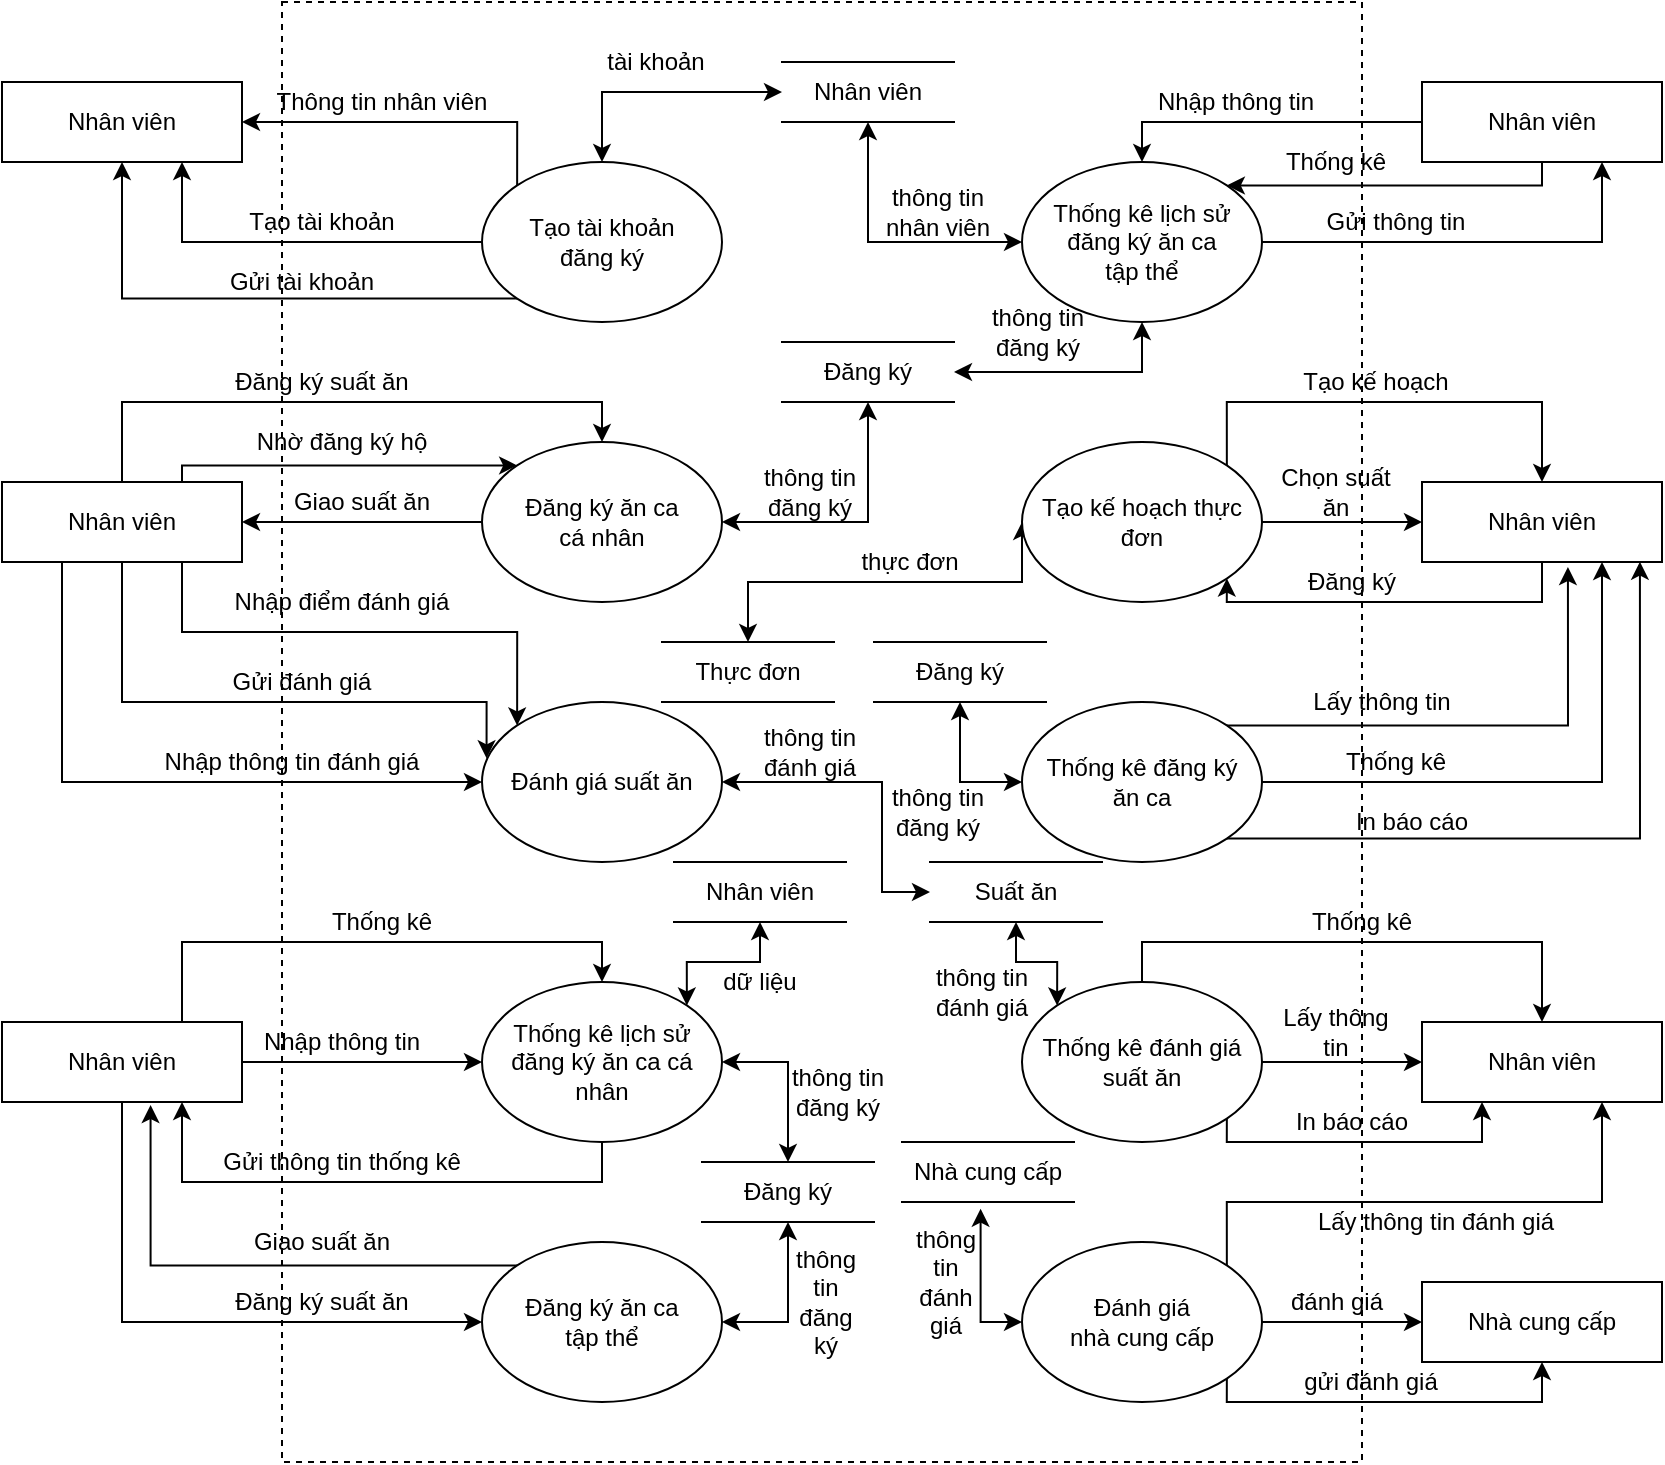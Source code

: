 <mxfile version="12.9.14" type="device"><diagram id="hraoWFh64FPNTobgDA_c" name="Page-1"><mxGraphModel dx="1483" dy="709" grid="1" gridSize="10" guides="1" tooltips="1" connect="1" arrows="1" fold="1" page="1" pageScale="1" pageWidth="827" pageHeight="1169" math="0" shadow="0"><root><mxCell id="0"/><mxCell id="1" parent="0"/><mxCell id="6qfhPC2HG3Onsex7mRJR-101" style="edgeStyle=orthogonalEdgeStyle;rounded=0;orthogonalLoop=1;jettySize=auto;html=1;exitX=0;exitY=0;exitDx=0;exitDy=0;entryX=1;entryY=0.5;entryDx=0;entryDy=0;startArrow=none;startFill=0;endArrow=classic;endFill=1;strokeWidth=1;" edge="1" parent="1" source="6qfhPC2HG3Onsex7mRJR-90" target="6qfhPC2HG3Onsex7mRJR-100"><mxGeometry relative="1" as="geometry"><Array as="points"><mxPoint x="288" y="60"/></Array></mxGeometry></mxCell><mxCell id="6qfhPC2HG3Onsex7mRJR-103" style="edgeStyle=orthogonalEdgeStyle;rounded=0;orthogonalLoop=1;jettySize=auto;html=1;exitX=0;exitY=0.5;exitDx=0;exitDy=0;entryX=0.75;entryY=1;entryDx=0;entryDy=0;startArrow=none;startFill=0;endArrow=classic;endFill=1;strokeWidth=1;" edge="1" parent="1" source="6qfhPC2HG3Onsex7mRJR-90" target="6qfhPC2HG3Onsex7mRJR-100"><mxGeometry relative="1" as="geometry"/></mxCell><mxCell id="6qfhPC2HG3Onsex7mRJR-105" style="edgeStyle=orthogonalEdgeStyle;rounded=0;orthogonalLoop=1;jettySize=auto;html=1;exitX=0;exitY=1;exitDx=0;exitDy=0;entryX=0.5;entryY=1;entryDx=0;entryDy=0;startArrow=none;startFill=0;endArrow=classic;endFill=1;strokeWidth=1;" edge="1" parent="1" source="6qfhPC2HG3Onsex7mRJR-90" target="6qfhPC2HG3Onsex7mRJR-100"><mxGeometry relative="1" as="geometry"/></mxCell><mxCell id="6qfhPC2HG3Onsex7mRJR-108" style="edgeStyle=orthogonalEdgeStyle;rounded=0;orthogonalLoop=1;jettySize=auto;html=1;exitX=0.5;exitY=0;exitDx=0;exitDy=0;entryX=0;entryY=0.5;entryDx=0;entryDy=0;startArrow=classic;startFill=1;endArrow=classic;endFill=1;strokeWidth=1;" edge="1" parent="1" source="6qfhPC2HG3Onsex7mRJR-90" target="6qfhPC2HG3Onsex7mRJR-107"><mxGeometry relative="1" as="geometry"/></mxCell><mxCell id="6qfhPC2HG3Onsex7mRJR-90" value="Tạo tài khoản &lt;br&gt;đăng ký" style="ellipse;whiteSpace=wrap;html=1;rounded=0;glass=0;fillColor=#ffffff;gradientColor=none;" vertex="1" parent="1"><mxGeometry x="270" y="80" width="120" height="80" as="geometry"/></mxCell><mxCell id="6qfhPC2HG3Onsex7mRJR-111" style="edgeStyle=orthogonalEdgeStyle;rounded=0;orthogonalLoop=1;jettySize=auto;html=1;exitX=0;exitY=0.5;exitDx=0;exitDy=0;entryX=1;entryY=0.5;entryDx=0;entryDy=0;startArrow=none;startFill=0;endArrow=classic;endFill=1;strokeWidth=1;" edge="1" parent="1" source="6qfhPC2HG3Onsex7mRJR-91" target="6qfhPC2HG3Onsex7mRJR-110"><mxGeometry relative="1" as="geometry"/></mxCell><mxCell id="6qfhPC2HG3Onsex7mRJR-184" style="edgeStyle=orthogonalEdgeStyle;rounded=0;orthogonalLoop=1;jettySize=auto;html=1;exitX=1;exitY=0.5;exitDx=0;exitDy=0;entryX=0.5;entryY=1;entryDx=0;entryDy=0;startArrow=classic;startFill=1;endArrow=classic;endFill=1;strokeWidth=1;" edge="1" parent="1" source="6qfhPC2HG3Onsex7mRJR-91" target="6qfhPC2HG3Onsex7mRJR-177"><mxGeometry relative="1" as="geometry"/></mxCell><mxCell id="6qfhPC2HG3Onsex7mRJR-91" value="Đăng ký ăn ca&lt;br&gt;cá nhân" style="ellipse;whiteSpace=wrap;html=1;rounded=0;glass=0;fillColor=#ffffff;gradientColor=none;" vertex="1" parent="1"><mxGeometry x="270" y="220" width="120" height="80" as="geometry"/></mxCell><mxCell id="6qfhPC2HG3Onsex7mRJR-189" style="edgeStyle=orthogonalEdgeStyle;rounded=0;orthogonalLoop=1;jettySize=auto;html=1;exitX=1;exitY=0.5;exitDx=0;exitDy=0;entryX=0;entryY=0.5;entryDx=0;entryDy=0;startArrow=classic;startFill=1;endArrow=classic;endFill=1;strokeWidth=1;" edge="1" parent="1" source="6qfhPC2HG3Onsex7mRJR-92" target="6qfhPC2HG3Onsex7mRJR-178"><mxGeometry relative="1" as="geometry"><Array as="points"><mxPoint x="470" y="390"/><mxPoint x="470" y="445"/></Array></mxGeometry></mxCell><mxCell id="6qfhPC2HG3Onsex7mRJR-92" value="Đánh giá suất ăn" style="ellipse;whiteSpace=wrap;html=1;rounded=0;glass=0;fillColor=#ffffff;gradientColor=none;" vertex="1" parent="1"><mxGeometry x="270" y="350" width="120" height="80" as="geometry"/></mxCell><mxCell id="6qfhPC2HG3Onsex7mRJR-129" style="edgeStyle=orthogonalEdgeStyle;rounded=0;orthogonalLoop=1;jettySize=auto;html=1;exitX=0.5;exitY=1;exitDx=0;exitDy=0;entryX=0.75;entryY=1;entryDx=0;entryDy=0;startArrow=none;startFill=0;endArrow=classic;endFill=1;strokeWidth=1;" edge="1" parent="1" source="6qfhPC2HG3Onsex7mRJR-93" target="6qfhPC2HG3Onsex7mRJR-123"><mxGeometry relative="1" as="geometry"/></mxCell><mxCell id="6qfhPC2HG3Onsex7mRJR-200" style="edgeStyle=orthogonalEdgeStyle;rounded=0;orthogonalLoop=1;jettySize=auto;html=1;exitX=1;exitY=0.5;exitDx=0;exitDy=0;entryX=0.5;entryY=0;entryDx=0;entryDy=0;startArrow=classic;startFill=1;endArrow=classic;endFill=1;strokeWidth=1;" edge="1" parent="1" source="6qfhPC2HG3Onsex7mRJR-93" target="6qfhPC2HG3Onsex7mRJR-199"><mxGeometry relative="1" as="geometry"/></mxCell><mxCell id="6qfhPC2HG3Onsex7mRJR-93" value="Thống kê lịch sử&lt;br&gt;đăng ký ăn ca cá nhân" style="ellipse;whiteSpace=wrap;html=1;rounded=0;glass=0;fillColor=#ffffff;gradientColor=none;" vertex="1" parent="1"><mxGeometry x="270" y="490" width="120" height="80" as="geometry"/></mxCell><mxCell id="6qfhPC2HG3Onsex7mRJR-133" style="edgeStyle=orthogonalEdgeStyle;rounded=0;orthogonalLoop=1;jettySize=auto;html=1;exitX=0;exitY=0;exitDx=0;exitDy=0;entryX=0.619;entryY=1.038;entryDx=0;entryDy=0;entryPerimeter=0;startArrow=none;startFill=0;endArrow=classic;endFill=1;strokeWidth=1;" edge="1" parent="1" source="6qfhPC2HG3Onsex7mRJR-94" target="6qfhPC2HG3Onsex7mRJR-123"><mxGeometry relative="1" as="geometry"/></mxCell><mxCell id="6qfhPC2HG3Onsex7mRJR-202" style="edgeStyle=orthogonalEdgeStyle;rounded=0;orthogonalLoop=1;jettySize=auto;html=1;exitX=1;exitY=0.5;exitDx=0;exitDy=0;entryX=0.5;entryY=1;entryDx=0;entryDy=0;startArrow=classic;startFill=1;endArrow=classic;endFill=1;strokeWidth=1;" edge="1" parent="1" source="6qfhPC2HG3Onsex7mRJR-94" target="6qfhPC2HG3Onsex7mRJR-199"><mxGeometry relative="1" as="geometry"/></mxCell><mxCell id="6qfhPC2HG3Onsex7mRJR-94" value="Đăng ký ăn ca &lt;br&gt;tập thể" style="ellipse;whiteSpace=wrap;html=1;rounded=0;glass=0;fillColor=#ffffff;gradientColor=none;" vertex="1" parent="1"><mxGeometry x="270" y="620" width="120" height="80" as="geometry"/></mxCell><mxCell id="6qfhPC2HG3Onsex7mRJR-143" style="edgeStyle=orthogonalEdgeStyle;rounded=0;orthogonalLoop=1;jettySize=auto;html=1;exitX=1;exitY=0.5;exitDx=0;exitDy=0;entryX=0.75;entryY=1;entryDx=0;entryDy=0;startArrow=none;startFill=0;endArrow=classic;endFill=1;strokeWidth=1;" edge="1" parent="1" source="6qfhPC2HG3Onsex7mRJR-95" target="6qfhPC2HG3Onsex7mRJR-137"><mxGeometry relative="1" as="geometry"/></mxCell><mxCell id="6qfhPC2HG3Onsex7mRJR-180" style="edgeStyle=orthogonalEdgeStyle;rounded=0;orthogonalLoop=1;jettySize=auto;html=1;exitX=0;exitY=0.5;exitDx=0;exitDy=0;entryX=0.5;entryY=1;entryDx=0;entryDy=0;startArrow=classic;startFill=1;endArrow=classic;endFill=1;strokeWidth=1;" edge="1" parent="1" source="6qfhPC2HG3Onsex7mRJR-95" target="6qfhPC2HG3Onsex7mRJR-107"><mxGeometry relative="1" as="geometry"/></mxCell><mxCell id="6qfhPC2HG3Onsex7mRJR-182" style="edgeStyle=orthogonalEdgeStyle;rounded=0;orthogonalLoop=1;jettySize=auto;html=1;exitX=0.5;exitY=1;exitDx=0;exitDy=0;entryX=1;entryY=0.5;entryDx=0;entryDy=0;startArrow=classic;startFill=1;endArrow=classic;endFill=1;strokeWidth=1;" edge="1" parent="1" source="6qfhPC2HG3Onsex7mRJR-95" target="6qfhPC2HG3Onsex7mRJR-177"><mxGeometry relative="1" as="geometry"/></mxCell><mxCell id="6qfhPC2HG3Onsex7mRJR-95" value="Thống kê lịch sử&lt;br&gt;đăng ký ăn ca &lt;br&gt;tập thể" style="ellipse;whiteSpace=wrap;html=1;rounded=0;glass=0;fillColor=#ffffff;gradientColor=none;" vertex="1" parent="1"><mxGeometry x="540" y="80" width="120" height="80" as="geometry"/></mxCell><mxCell id="6qfhPC2HG3Onsex7mRJR-146" style="edgeStyle=orthogonalEdgeStyle;rounded=0;orthogonalLoop=1;jettySize=auto;html=1;exitX=1;exitY=0;exitDx=0;exitDy=0;entryX=0.5;entryY=0;entryDx=0;entryDy=0;startArrow=none;startFill=0;endArrow=classic;endFill=1;strokeWidth=1;" edge="1" parent="1" source="6qfhPC2HG3Onsex7mRJR-96" target="6qfhPC2HG3Onsex7mRJR-145"><mxGeometry relative="1" as="geometry"><Array as="points"><mxPoint x="642" y="200"/><mxPoint x="800" y="200"/></Array></mxGeometry></mxCell><mxCell id="6qfhPC2HG3Onsex7mRJR-148" style="edgeStyle=orthogonalEdgeStyle;rounded=0;orthogonalLoop=1;jettySize=auto;html=1;exitX=1;exitY=0.5;exitDx=0;exitDy=0;entryX=0;entryY=0.5;entryDx=0;entryDy=0;startArrow=none;startFill=0;endArrow=classic;endFill=1;strokeWidth=1;" edge="1" parent="1" source="6qfhPC2HG3Onsex7mRJR-96" target="6qfhPC2HG3Onsex7mRJR-145"><mxGeometry relative="1" as="geometry"/></mxCell><mxCell id="6qfhPC2HG3Onsex7mRJR-187" style="edgeStyle=orthogonalEdgeStyle;rounded=0;orthogonalLoop=1;jettySize=auto;html=1;exitX=0;exitY=0.5;exitDx=0;exitDy=0;entryX=0.5;entryY=0;entryDx=0;entryDy=0;startArrow=classic;startFill=1;endArrow=classic;endFill=1;strokeWidth=1;" edge="1" parent="1" source="6qfhPC2HG3Onsex7mRJR-96" target="6qfhPC2HG3Onsex7mRJR-186"><mxGeometry relative="1" as="geometry"><Array as="points"><mxPoint x="540" y="290"/><mxPoint x="403" y="290"/></Array></mxGeometry></mxCell><mxCell id="6qfhPC2HG3Onsex7mRJR-96" value="Tạo kế hoạch thực đơn" style="ellipse;whiteSpace=wrap;html=1;rounded=0;glass=0;fillColor=#ffffff;gradientColor=none;" vertex="1" parent="1"><mxGeometry x="540" y="220" width="120" height="80" as="geometry"/></mxCell><mxCell id="6qfhPC2HG3Onsex7mRJR-152" style="edgeStyle=orthogonalEdgeStyle;rounded=0;orthogonalLoop=1;jettySize=auto;html=1;exitX=1;exitY=0.5;exitDx=0;exitDy=0;entryX=0.75;entryY=1;entryDx=0;entryDy=0;startArrow=none;startFill=0;endArrow=classic;endFill=1;strokeWidth=1;" edge="1" parent="1" source="6qfhPC2HG3Onsex7mRJR-97" target="6qfhPC2HG3Onsex7mRJR-145"><mxGeometry relative="1" as="geometry"/></mxCell><mxCell id="6qfhPC2HG3Onsex7mRJR-154" style="edgeStyle=orthogonalEdgeStyle;rounded=0;orthogonalLoop=1;jettySize=auto;html=1;exitX=1;exitY=0;exitDx=0;exitDy=0;entryX=0.608;entryY=1.063;entryDx=0;entryDy=0;entryPerimeter=0;startArrow=none;startFill=0;endArrow=classic;endFill=1;strokeWidth=1;" edge="1" parent="1" source="6qfhPC2HG3Onsex7mRJR-97" target="6qfhPC2HG3Onsex7mRJR-145"><mxGeometry relative="1" as="geometry"/></mxCell><mxCell id="6qfhPC2HG3Onsex7mRJR-156" style="edgeStyle=orthogonalEdgeStyle;rounded=0;orthogonalLoop=1;jettySize=auto;html=1;exitX=1;exitY=1;exitDx=0;exitDy=0;entryX=0.908;entryY=0.996;entryDx=0;entryDy=0;entryPerimeter=0;startArrow=none;startFill=0;endArrow=classic;endFill=1;strokeWidth=1;" edge="1" parent="1" source="6qfhPC2HG3Onsex7mRJR-97" target="6qfhPC2HG3Onsex7mRJR-145"><mxGeometry relative="1" as="geometry"/></mxCell><mxCell id="6qfhPC2HG3Onsex7mRJR-97" value="Thống kê đăng ký &lt;br&gt;ăn ca" style="ellipse;whiteSpace=wrap;html=1;rounded=0;glass=0;fillColor=#ffffff;gradientColor=none;" vertex="1" parent="1"><mxGeometry x="540" y="350" width="120" height="80" as="geometry"/></mxCell><mxCell id="6qfhPC2HG3Onsex7mRJR-160" style="edgeStyle=orthogonalEdgeStyle;rounded=0;orthogonalLoop=1;jettySize=auto;html=1;exitX=1;exitY=0.5;exitDx=0;exitDy=0;entryX=0;entryY=0.5;entryDx=0;entryDy=0;startArrow=none;startFill=0;endArrow=classic;endFill=1;strokeWidth=1;" edge="1" parent="1" source="6qfhPC2HG3Onsex7mRJR-98" target="6qfhPC2HG3Onsex7mRJR-158"><mxGeometry relative="1" as="geometry"/></mxCell><mxCell id="6qfhPC2HG3Onsex7mRJR-162" style="edgeStyle=orthogonalEdgeStyle;rounded=0;orthogonalLoop=1;jettySize=auto;html=1;exitX=0.5;exitY=0;exitDx=0;exitDy=0;entryX=0.5;entryY=0;entryDx=0;entryDy=0;startArrow=none;startFill=0;endArrow=classic;endFill=1;strokeWidth=1;" edge="1" parent="1" source="6qfhPC2HG3Onsex7mRJR-98" target="6qfhPC2HG3Onsex7mRJR-158"><mxGeometry relative="1" as="geometry"/></mxCell><mxCell id="6qfhPC2HG3Onsex7mRJR-166" style="edgeStyle=orthogonalEdgeStyle;rounded=0;orthogonalLoop=1;jettySize=auto;html=1;exitX=1;exitY=1;exitDx=0;exitDy=0;entryX=0.25;entryY=1;entryDx=0;entryDy=0;startArrow=none;startFill=0;endArrow=classic;endFill=1;strokeWidth=1;" edge="1" parent="1" source="6qfhPC2HG3Onsex7mRJR-98" target="6qfhPC2HG3Onsex7mRJR-158"><mxGeometry relative="1" as="geometry"><Array as="points"><mxPoint x="642" y="570"/><mxPoint x="770" y="570"/></Array></mxGeometry></mxCell><mxCell id="6qfhPC2HG3Onsex7mRJR-98" value="Thống kê đánh giá suất ăn" style="ellipse;whiteSpace=wrap;html=1;rounded=0;glass=0;fillColor=#ffffff;gradientColor=none;" vertex="1" parent="1"><mxGeometry x="540" y="490" width="120" height="80" as="geometry"/></mxCell><mxCell id="6qfhPC2HG3Onsex7mRJR-171" style="edgeStyle=orthogonalEdgeStyle;rounded=0;orthogonalLoop=1;jettySize=auto;html=1;exitX=1;exitY=0;exitDx=0;exitDy=0;entryX=0.75;entryY=1;entryDx=0;entryDy=0;startArrow=none;startFill=0;endArrow=classic;endFill=1;strokeWidth=1;" edge="1" parent="1" source="6qfhPC2HG3Onsex7mRJR-99" target="6qfhPC2HG3Onsex7mRJR-158"><mxGeometry relative="1" as="geometry"><Array as="points"><mxPoint x="642" y="600"/><mxPoint x="830" y="600"/></Array></mxGeometry></mxCell><mxCell id="6qfhPC2HG3Onsex7mRJR-173" style="edgeStyle=orthogonalEdgeStyle;rounded=0;orthogonalLoop=1;jettySize=auto;html=1;exitX=1;exitY=0.5;exitDx=0;exitDy=0;entryX=0;entryY=0.5;entryDx=0;entryDy=0;startArrow=none;startFill=0;endArrow=classic;endFill=1;strokeWidth=1;" edge="1" parent="1" source="6qfhPC2HG3Onsex7mRJR-99" target="6qfhPC2HG3Onsex7mRJR-159"><mxGeometry relative="1" as="geometry"/></mxCell><mxCell id="6qfhPC2HG3Onsex7mRJR-175" style="edgeStyle=orthogonalEdgeStyle;rounded=0;orthogonalLoop=1;jettySize=auto;html=1;exitX=1;exitY=1;exitDx=0;exitDy=0;entryX=0.5;entryY=1;entryDx=0;entryDy=0;startArrow=none;startFill=0;endArrow=classic;endFill=1;strokeWidth=1;" edge="1" parent="1" source="6qfhPC2HG3Onsex7mRJR-99" target="6qfhPC2HG3Onsex7mRJR-159"><mxGeometry relative="1" as="geometry"><Array as="points"><mxPoint x="642" y="700"/><mxPoint x="800" y="700"/></Array></mxGeometry></mxCell><mxCell id="6qfhPC2HG3Onsex7mRJR-197" style="edgeStyle=orthogonalEdgeStyle;rounded=0;orthogonalLoop=1;jettySize=auto;html=1;exitX=0;exitY=0.5;exitDx=0;exitDy=0;startArrow=classic;startFill=1;endArrow=classic;endFill=1;strokeWidth=1;entryX=0.457;entryY=1.111;entryDx=0;entryDy=0;entryPerimeter=0;" edge="1" parent="1" source="6qfhPC2HG3Onsex7mRJR-99" target="6qfhPC2HG3Onsex7mRJR-179"><mxGeometry relative="1" as="geometry"/></mxCell><mxCell id="6qfhPC2HG3Onsex7mRJR-99" value="Đánh giá&lt;br&gt;nhà cung cấp" style="ellipse;whiteSpace=wrap;html=1;rounded=0;glass=0;fillColor=#ffffff;gradientColor=none;" vertex="1" parent="1"><mxGeometry x="540" y="620" width="120" height="80" as="geometry"/></mxCell><mxCell id="6qfhPC2HG3Onsex7mRJR-100" value="Nhân viên" style="rounded=0;whiteSpace=wrap;html=1;glass=0;fillColor=#ffffff;gradientColor=none;" vertex="1" parent="1"><mxGeometry x="30" y="40" width="120" height="40" as="geometry"/></mxCell><mxCell id="6qfhPC2HG3Onsex7mRJR-102" value="Thông tin nhân viên" style="text;html=1;strokeColor=none;fillColor=none;align=center;verticalAlign=middle;whiteSpace=wrap;rounded=0;glass=0;" vertex="1" parent="1"><mxGeometry x="160" y="40" width="120" height="20" as="geometry"/></mxCell><mxCell id="6qfhPC2HG3Onsex7mRJR-104" value="Tạo tài khoản" style="text;html=1;strokeColor=none;fillColor=none;align=center;verticalAlign=middle;whiteSpace=wrap;rounded=0;glass=0;" vertex="1" parent="1"><mxGeometry x="130" y="100" width="120" height="20" as="geometry"/></mxCell><mxCell id="6qfhPC2HG3Onsex7mRJR-106" value="Gửi tài khoản" style="text;html=1;strokeColor=none;fillColor=none;align=center;verticalAlign=middle;whiteSpace=wrap;rounded=0;glass=0;" vertex="1" parent="1"><mxGeometry x="120" y="130" width="120" height="20" as="geometry"/></mxCell><mxCell id="6qfhPC2HG3Onsex7mRJR-107" value="Nhân viên" style="shape=partialRectangle;whiteSpace=wrap;html=1;left=0;right=0;fillColor=none;rounded=0;glass=0;" vertex="1" parent="1"><mxGeometry x="420" y="30" width="86" height="30" as="geometry"/></mxCell><mxCell id="6qfhPC2HG3Onsex7mRJR-109" value="tài khoản" style="text;html=1;strokeColor=none;fillColor=none;align=center;verticalAlign=middle;whiteSpace=wrap;rounded=0;glass=0;" vertex="1" parent="1"><mxGeometry x="320" y="20" width="74" height="20" as="geometry"/></mxCell><mxCell id="6qfhPC2HG3Onsex7mRJR-112" style="edgeStyle=orthogonalEdgeStyle;rounded=0;orthogonalLoop=1;jettySize=auto;html=1;exitX=0.5;exitY=0;exitDx=0;exitDy=0;entryX=0.5;entryY=0;entryDx=0;entryDy=0;startArrow=none;startFill=0;endArrow=classic;endFill=1;strokeWidth=1;" edge="1" parent="1" source="6qfhPC2HG3Onsex7mRJR-110" target="6qfhPC2HG3Onsex7mRJR-91"><mxGeometry relative="1" as="geometry"/></mxCell><mxCell id="6qfhPC2HG3Onsex7mRJR-116" style="edgeStyle=orthogonalEdgeStyle;rounded=0;orthogonalLoop=1;jettySize=auto;html=1;exitX=0.25;exitY=1;exitDx=0;exitDy=0;entryX=0;entryY=0.5;entryDx=0;entryDy=0;startArrow=none;startFill=0;endArrow=classic;endFill=1;strokeWidth=1;" edge="1" parent="1" source="6qfhPC2HG3Onsex7mRJR-110" target="6qfhPC2HG3Onsex7mRJR-92"><mxGeometry relative="1" as="geometry"><Array as="points"><mxPoint x="60" y="390"/></Array></mxGeometry></mxCell><mxCell id="6qfhPC2HG3Onsex7mRJR-118" style="edgeStyle=orthogonalEdgeStyle;rounded=0;orthogonalLoop=1;jettySize=auto;html=1;exitX=0.75;exitY=1;exitDx=0;exitDy=0;entryX=0;entryY=0;entryDx=0;entryDy=0;startArrow=none;startFill=0;endArrow=classic;endFill=1;strokeWidth=1;" edge="1" parent="1" source="6qfhPC2HG3Onsex7mRJR-110" target="6qfhPC2HG3Onsex7mRJR-92"><mxGeometry relative="1" as="geometry"/></mxCell><mxCell id="6qfhPC2HG3Onsex7mRJR-121" style="edgeStyle=orthogonalEdgeStyle;rounded=0;orthogonalLoop=1;jettySize=auto;html=1;exitX=0.5;exitY=1;exitDx=0;exitDy=0;entryX=0.019;entryY=0.352;entryDx=0;entryDy=0;entryPerimeter=0;startArrow=none;startFill=0;endArrow=classic;endFill=1;strokeWidth=1;" edge="1" parent="1" source="6qfhPC2HG3Onsex7mRJR-110" target="6qfhPC2HG3Onsex7mRJR-92"><mxGeometry relative="1" as="geometry"><Array as="points"><mxPoint x="90" y="350"/><mxPoint x="272" y="350"/></Array></mxGeometry></mxCell><mxCell id="6qfhPC2HG3Onsex7mRJR-135" style="edgeStyle=orthogonalEdgeStyle;rounded=0;orthogonalLoop=1;jettySize=auto;html=1;exitX=0.75;exitY=0;exitDx=0;exitDy=0;entryX=0;entryY=0;entryDx=0;entryDy=0;startArrow=none;startFill=0;endArrow=classic;endFill=1;strokeWidth=1;" edge="1" parent="1" source="6qfhPC2HG3Onsex7mRJR-110" target="6qfhPC2HG3Onsex7mRJR-91"><mxGeometry relative="1" as="geometry"><Array as="points"><mxPoint x="120" y="232"/></Array></mxGeometry></mxCell><mxCell id="6qfhPC2HG3Onsex7mRJR-110" value="Nhân viên" style="rounded=0;whiteSpace=wrap;html=1;glass=0;fillColor=#ffffff;gradientColor=none;" vertex="1" parent="1"><mxGeometry x="30" y="240" width="120" height="40" as="geometry"/></mxCell><mxCell id="6qfhPC2HG3Onsex7mRJR-113" value="Đăng ký suất ăn" style="text;html=1;strokeColor=none;fillColor=none;align=center;verticalAlign=middle;whiteSpace=wrap;rounded=0;glass=0;" vertex="1" parent="1"><mxGeometry x="130" y="180" width="120" height="20" as="geometry"/></mxCell><mxCell id="6qfhPC2HG3Onsex7mRJR-114" value="Giao suất ăn" style="text;html=1;strokeColor=none;fillColor=none;align=center;verticalAlign=middle;whiteSpace=wrap;rounded=0;glass=0;" vertex="1" parent="1"><mxGeometry x="150" y="240" width="120" height="20" as="geometry"/></mxCell><mxCell id="6qfhPC2HG3Onsex7mRJR-117" value="Nhập thông tin đánh giá" style="text;html=1;strokeColor=none;fillColor=none;align=center;verticalAlign=middle;whiteSpace=wrap;rounded=0;glass=0;" vertex="1" parent="1"><mxGeometry x="100" y="370" width="150" height="20" as="geometry"/></mxCell><mxCell id="6qfhPC2HG3Onsex7mRJR-120" value="Nhập điểm đánh giá" style="text;html=1;strokeColor=none;fillColor=none;align=center;verticalAlign=middle;whiteSpace=wrap;rounded=0;glass=0;" vertex="1" parent="1"><mxGeometry x="140" y="290" width="120" height="20" as="geometry"/></mxCell><mxCell id="6qfhPC2HG3Onsex7mRJR-122" value="Gửi đánh giá" style="text;html=1;strokeColor=none;fillColor=none;align=center;verticalAlign=middle;whiteSpace=wrap;rounded=0;glass=0;" vertex="1" parent="1"><mxGeometry x="120" y="330" width="120" height="20" as="geometry"/></mxCell><mxCell id="6qfhPC2HG3Onsex7mRJR-125" style="edgeStyle=orthogonalEdgeStyle;rounded=0;orthogonalLoop=1;jettySize=auto;html=1;exitX=1;exitY=0.5;exitDx=0;exitDy=0;entryX=0;entryY=0.5;entryDx=0;entryDy=0;startArrow=none;startFill=0;endArrow=classic;endFill=1;strokeWidth=1;" edge="1" parent="1" source="6qfhPC2HG3Onsex7mRJR-123" target="6qfhPC2HG3Onsex7mRJR-93"><mxGeometry relative="1" as="geometry"/></mxCell><mxCell id="6qfhPC2HG3Onsex7mRJR-127" style="edgeStyle=orthogonalEdgeStyle;rounded=0;orthogonalLoop=1;jettySize=auto;html=1;exitX=0.75;exitY=0;exitDx=0;exitDy=0;entryX=0.5;entryY=0;entryDx=0;entryDy=0;startArrow=none;startFill=0;endArrow=classic;endFill=1;strokeWidth=1;" edge="1" parent="1" source="6qfhPC2HG3Onsex7mRJR-123" target="6qfhPC2HG3Onsex7mRJR-93"><mxGeometry relative="1" as="geometry"/></mxCell><mxCell id="6qfhPC2HG3Onsex7mRJR-131" style="edgeStyle=orthogonalEdgeStyle;rounded=0;orthogonalLoop=1;jettySize=auto;html=1;exitX=0.5;exitY=1;exitDx=0;exitDy=0;entryX=0;entryY=0.5;entryDx=0;entryDy=0;startArrow=none;startFill=0;endArrow=classic;endFill=1;strokeWidth=1;" edge="1" parent="1" source="6qfhPC2HG3Onsex7mRJR-123" target="6qfhPC2HG3Onsex7mRJR-94"><mxGeometry relative="1" as="geometry"/></mxCell><mxCell id="6qfhPC2HG3Onsex7mRJR-123" value="Nhân viên" style="rounded=0;whiteSpace=wrap;html=1;glass=0;fillColor=#ffffff;gradientColor=none;" vertex="1" parent="1"><mxGeometry x="30" y="510" width="120" height="40" as="geometry"/></mxCell><mxCell id="6qfhPC2HG3Onsex7mRJR-126" value="Nhập thông tin" style="text;html=1;strokeColor=none;fillColor=none;align=center;verticalAlign=middle;whiteSpace=wrap;rounded=0;glass=0;" vertex="1" parent="1"><mxGeometry x="150" y="510" width="100" height="20" as="geometry"/></mxCell><mxCell id="6qfhPC2HG3Onsex7mRJR-128" value="Thống kê" style="text;html=1;strokeColor=none;fillColor=none;align=center;verticalAlign=middle;whiteSpace=wrap;rounded=0;glass=0;" vertex="1" parent="1"><mxGeometry x="145" y="450" width="150" height="20" as="geometry"/></mxCell><mxCell id="6qfhPC2HG3Onsex7mRJR-130" value="Gửi thông tin thống kê" style="text;html=1;strokeColor=none;fillColor=none;align=center;verticalAlign=middle;whiteSpace=wrap;rounded=0;glass=0;" vertex="1" parent="1"><mxGeometry x="120" y="570" width="160" height="20" as="geometry"/></mxCell><mxCell id="6qfhPC2HG3Onsex7mRJR-132" value="Đăng ký suất ăn" style="text;html=1;strokeColor=none;fillColor=none;align=center;verticalAlign=middle;whiteSpace=wrap;rounded=0;glass=0;" vertex="1" parent="1"><mxGeometry x="130" y="640" width="120" height="20" as="geometry"/></mxCell><mxCell id="6qfhPC2HG3Onsex7mRJR-134" value="Giao suất ăn" style="text;html=1;strokeColor=none;fillColor=none;align=center;verticalAlign=middle;whiteSpace=wrap;rounded=0;glass=0;" vertex="1" parent="1"><mxGeometry x="130" y="610" width="120" height="20" as="geometry"/></mxCell><mxCell id="6qfhPC2HG3Onsex7mRJR-136" value="Nhờ đăng ký hộ" style="text;html=1;strokeColor=none;fillColor=none;align=center;verticalAlign=middle;whiteSpace=wrap;rounded=0;glass=0;" vertex="1" parent="1"><mxGeometry x="140" y="210" width="120" height="20" as="geometry"/></mxCell><mxCell id="6qfhPC2HG3Onsex7mRJR-139" style="edgeStyle=orthogonalEdgeStyle;rounded=0;orthogonalLoop=1;jettySize=auto;html=1;exitX=0;exitY=0.5;exitDx=0;exitDy=0;entryX=0.5;entryY=0;entryDx=0;entryDy=0;startArrow=none;startFill=0;endArrow=classic;endFill=1;strokeWidth=1;" edge="1" parent="1" source="6qfhPC2HG3Onsex7mRJR-137" target="6qfhPC2HG3Onsex7mRJR-95"><mxGeometry relative="1" as="geometry"/></mxCell><mxCell id="6qfhPC2HG3Onsex7mRJR-141" style="edgeStyle=orthogonalEdgeStyle;rounded=0;orthogonalLoop=1;jettySize=auto;html=1;exitX=0.5;exitY=1;exitDx=0;exitDy=0;entryX=1;entryY=0;entryDx=0;entryDy=0;startArrow=none;startFill=0;endArrow=classic;endFill=1;strokeWidth=1;" edge="1" parent="1" source="6qfhPC2HG3Onsex7mRJR-137" target="6qfhPC2HG3Onsex7mRJR-95"><mxGeometry relative="1" as="geometry"><Array as="points"><mxPoint x="800" y="92"/></Array></mxGeometry></mxCell><mxCell id="6qfhPC2HG3Onsex7mRJR-137" value="Nhân viên" style="rounded=0;whiteSpace=wrap;html=1;glass=0;fillColor=#ffffff;gradientColor=none;" vertex="1" parent="1"><mxGeometry x="740" y="40" width="120" height="40" as="geometry"/></mxCell><mxCell id="6qfhPC2HG3Onsex7mRJR-140" value="Nhập thông tin" style="text;html=1;strokeColor=none;fillColor=none;align=center;verticalAlign=middle;whiteSpace=wrap;rounded=0;glass=0;" vertex="1" parent="1"><mxGeometry x="590" y="40" width="114" height="20" as="geometry"/></mxCell><mxCell id="6qfhPC2HG3Onsex7mRJR-142" value="Thống kê" style="text;html=1;strokeColor=none;fillColor=none;align=center;verticalAlign=middle;whiteSpace=wrap;rounded=0;glass=0;" vertex="1" parent="1"><mxGeometry x="640" y="70" width="114" height="20" as="geometry"/></mxCell><mxCell id="6qfhPC2HG3Onsex7mRJR-144" value="Gửi thông tin" style="text;html=1;strokeColor=none;fillColor=none;align=center;verticalAlign=middle;whiteSpace=wrap;rounded=0;glass=0;" vertex="1" parent="1"><mxGeometry x="670" y="100" width="114" height="20" as="geometry"/></mxCell><mxCell id="6qfhPC2HG3Onsex7mRJR-150" style="edgeStyle=orthogonalEdgeStyle;rounded=0;orthogonalLoop=1;jettySize=auto;html=1;exitX=0.5;exitY=1;exitDx=0;exitDy=0;entryX=1;entryY=1;entryDx=0;entryDy=0;startArrow=none;startFill=0;endArrow=classic;endFill=1;strokeWidth=1;" edge="1" parent="1" source="6qfhPC2HG3Onsex7mRJR-145" target="6qfhPC2HG3Onsex7mRJR-96"><mxGeometry relative="1" as="geometry"><Array as="points"><mxPoint x="800" y="300"/><mxPoint x="642" y="300"/></Array></mxGeometry></mxCell><mxCell id="6qfhPC2HG3Onsex7mRJR-145" value="Nhân viên" style="rounded=0;whiteSpace=wrap;html=1;glass=0;fillColor=#ffffff;gradientColor=none;" vertex="1" parent="1"><mxGeometry x="740" y="240" width="120" height="40" as="geometry"/></mxCell><mxCell id="6qfhPC2HG3Onsex7mRJR-147" value="Tạo kế hoạch" style="text;html=1;strokeColor=none;fillColor=none;align=center;verticalAlign=middle;whiteSpace=wrap;rounded=0;glass=0;" vertex="1" parent="1"><mxGeometry x="660" y="180" width="114" height="20" as="geometry"/></mxCell><mxCell id="6qfhPC2HG3Onsex7mRJR-149" value="Chọn suất ăn" style="text;html=1;strokeColor=none;fillColor=none;align=center;verticalAlign=middle;whiteSpace=wrap;rounded=0;glass=0;" vertex="1" parent="1"><mxGeometry x="662" y="230" width="70" height="30" as="geometry"/></mxCell><mxCell id="6qfhPC2HG3Onsex7mRJR-151" value="Đăng ký" style="text;html=1;strokeColor=none;fillColor=none;align=center;verticalAlign=middle;whiteSpace=wrap;rounded=0;glass=0;" vertex="1" parent="1"><mxGeometry x="670" y="280" width="70" height="20" as="geometry"/></mxCell><mxCell id="6qfhPC2HG3Onsex7mRJR-153" value="Thống kê" style="text;html=1;strokeColor=none;fillColor=none;align=center;verticalAlign=middle;whiteSpace=wrap;rounded=0;glass=0;" vertex="1" parent="1"><mxGeometry x="692" y="370" width="70" height="20" as="geometry"/></mxCell><mxCell id="6qfhPC2HG3Onsex7mRJR-155" value="Lấy thông tin" style="text;html=1;strokeColor=none;fillColor=none;align=center;verticalAlign=middle;whiteSpace=wrap;rounded=0;glass=0;" vertex="1" parent="1"><mxGeometry x="670" y="340" width="100" height="20" as="geometry"/></mxCell><mxCell id="6qfhPC2HG3Onsex7mRJR-157" value="In báo cáo" style="text;html=1;strokeColor=none;fillColor=none;align=center;verticalAlign=middle;whiteSpace=wrap;rounded=0;glass=0;" vertex="1" parent="1"><mxGeometry x="700" y="400" width="70" height="20" as="geometry"/></mxCell><mxCell id="6qfhPC2HG3Onsex7mRJR-158" value="Nhân viên" style="rounded=0;whiteSpace=wrap;html=1;glass=0;fillColor=#ffffff;gradientColor=none;" vertex="1" parent="1"><mxGeometry x="740" y="510" width="120" height="40" as="geometry"/></mxCell><mxCell id="6qfhPC2HG3Onsex7mRJR-159" value="Nhà cung cấp" style="rounded=0;whiteSpace=wrap;html=1;glass=0;fillColor=#ffffff;gradientColor=none;" vertex="1" parent="1"><mxGeometry x="740" y="640" width="120" height="40" as="geometry"/></mxCell><mxCell id="6qfhPC2HG3Onsex7mRJR-161" value="Lấy thông tin" style="text;html=1;strokeColor=none;fillColor=none;align=center;verticalAlign=middle;whiteSpace=wrap;rounded=0;glass=0;" vertex="1" parent="1"><mxGeometry x="662" y="500" width="70" height="30" as="geometry"/></mxCell><mxCell id="6qfhPC2HG3Onsex7mRJR-163" value="Thống kê" style="text;html=1;strokeColor=none;fillColor=none;align=center;verticalAlign=middle;whiteSpace=wrap;rounded=0;glass=0;" vertex="1" parent="1"><mxGeometry x="660" y="450" width="100" height="20" as="geometry"/></mxCell><mxCell id="6qfhPC2HG3Onsex7mRJR-167" value="In báo cáo" style="text;html=1;strokeColor=none;fillColor=none;align=center;verticalAlign=middle;whiteSpace=wrap;rounded=0;glass=0;" vertex="1" parent="1"><mxGeometry x="655" y="550" width="100" height="20" as="geometry"/></mxCell><mxCell id="6qfhPC2HG3Onsex7mRJR-172" value="Lấy thông tin đánh giá" style="text;html=1;strokeColor=none;fillColor=none;align=center;verticalAlign=middle;whiteSpace=wrap;rounded=0;glass=0;" vertex="1" parent="1"><mxGeometry x="684" y="600" width="126" height="20" as="geometry"/></mxCell><mxCell id="6qfhPC2HG3Onsex7mRJR-174" value="đánh giá" style="text;html=1;strokeColor=none;fillColor=none;align=center;verticalAlign=middle;whiteSpace=wrap;rounded=0;glass=0;" vertex="1" parent="1"><mxGeometry x="665.5" y="640" width="63" height="20" as="geometry"/></mxCell><mxCell id="6qfhPC2HG3Onsex7mRJR-176" value="gửi đánh giá" style="text;html=1;strokeColor=none;fillColor=none;align=center;verticalAlign=middle;whiteSpace=wrap;rounded=0;glass=0;" vertex="1" parent="1"><mxGeometry x="669" y="680" width="91" height="20" as="geometry"/></mxCell><mxCell id="6qfhPC2HG3Onsex7mRJR-177" value="Đăng ký" style="shape=partialRectangle;whiteSpace=wrap;html=1;left=0;right=0;fillColor=none;rounded=0;glass=0;" vertex="1" parent="1"><mxGeometry x="420" y="170" width="86" height="30" as="geometry"/></mxCell><mxCell id="6qfhPC2HG3Onsex7mRJR-205" style="edgeStyle=orthogonalEdgeStyle;rounded=0;orthogonalLoop=1;jettySize=auto;html=1;exitX=0.5;exitY=1;exitDx=0;exitDy=0;entryX=0;entryY=0;entryDx=0;entryDy=0;startArrow=classic;startFill=1;endArrow=classic;endFill=1;strokeWidth=1;" edge="1" parent="1" source="6qfhPC2HG3Onsex7mRJR-178" target="6qfhPC2HG3Onsex7mRJR-98"><mxGeometry relative="1" as="geometry"/></mxCell><mxCell id="6qfhPC2HG3Onsex7mRJR-178" value="Suất ăn" style="shape=partialRectangle;whiteSpace=wrap;html=1;left=0;right=0;fillColor=none;rounded=0;glass=0;" vertex="1" parent="1"><mxGeometry x="494" y="430" width="86" height="30" as="geometry"/></mxCell><mxCell id="6qfhPC2HG3Onsex7mRJR-179" value="Nhà cung cấp" style="shape=partialRectangle;whiteSpace=wrap;html=1;left=0;right=0;fillColor=none;rounded=0;glass=0;" vertex="1" parent="1"><mxGeometry x="480" y="570" width="86" height="30" as="geometry"/></mxCell><mxCell id="6qfhPC2HG3Onsex7mRJR-181" value="thông tin nhân viên" style="text;html=1;strokeColor=none;fillColor=none;align=center;verticalAlign=middle;whiteSpace=wrap;rounded=0;glass=0;" vertex="1" parent="1"><mxGeometry x="466" y="90" width="64" height="30" as="geometry"/></mxCell><mxCell id="6qfhPC2HG3Onsex7mRJR-183" value="thông tin đăng ký" style="text;html=1;strokeColor=none;fillColor=none;align=center;verticalAlign=middle;whiteSpace=wrap;rounded=0;glass=0;" vertex="1" parent="1"><mxGeometry x="516" y="150" width="64" height="30" as="geometry"/></mxCell><mxCell id="6qfhPC2HG3Onsex7mRJR-185" value="thông tin đăng ký" style="text;html=1;strokeColor=none;fillColor=none;align=center;verticalAlign=middle;whiteSpace=wrap;rounded=0;glass=0;" vertex="1" parent="1"><mxGeometry x="402" y="230" width="64" height="30" as="geometry"/></mxCell><mxCell id="6qfhPC2HG3Onsex7mRJR-186" value="Thực đơn" style="shape=partialRectangle;whiteSpace=wrap;html=1;left=0;right=0;fillColor=none;rounded=0;glass=0;" vertex="1" parent="1"><mxGeometry x="360" y="320" width="86" height="30" as="geometry"/></mxCell><mxCell id="6qfhPC2HG3Onsex7mRJR-188" value="thực đơn" style="text;html=1;strokeColor=none;fillColor=none;align=center;verticalAlign=middle;whiteSpace=wrap;rounded=0;glass=0;" vertex="1" parent="1"><mxGeometry x="452" y="270" width="64" height="20" as="geometry"/></mxCell><mxCell id="6qfhPC2HG3Onsex7mRJR-190" value="thông tin đánh giá" style="text;html=1;strokeColor=none;fillColor=none;align=center;verticalAlign=middle;whiteSpace=wrap;rounded=0;glass=0;" vertex="1" parent="1"><mxGeometry x="402" y="360" width="64" height="30" as="geometry"/></mxCell><mxCell id="6qfhPC2HG3Onsex7mRJR-193" style="edgeStyle=orthogonalEdgeStyle;rounded=0;orthogonalLoop=1;jettySize=auto;html=1;exitX=0.5;exitY=1;exitDx=0;exitDy=0;entryX=0;entryY=0.5;entryDx=0;entryDy=0;startArrow=classic;startFill=1;endArrow=classic;endFill=1;strokeWidth=1;" edge="1" parent="1" source="6qfhPC2HG3Onsex7mRJR-191" target="6qfhPC2HG3Onsex7mRJR-97"><mxGeometry relative="1" as="geometry"/></mxCell><mxCell id="6qfhPC2HG3Onsex7mRJR-191" value="Đăng ký" style="shape=partialRectangle;whiteSpace=wrap;html=1;left=0;right=0;fillColor=none;rounded=0;glass=0;" vertex="1" parent="1"><mxGeometry x="466" y="320" width="86" height="30" as="geometry"/></mxCell><mxCell id="6qfhPC2HG3Onsex7mRJR-194" value="thông tin đăng ký" style="text;html=1;strokeColor=none;fillColor=none;align=center;verticalAlign=middle;whiteSpace=wrap;rounded=0;glass=0;" vertex="1" parent="1"><mxGeometry x="466" y="390" width="64" height="30" as="geometry"/></mxCell><mxCell id="6qfhPC2HG3Onsex7mRJR-196" value="thông tin đánh giá" style="text;html=1;strokeColor=none;fillColor=none;align=center;verticalAlign=middle;whiteSpace=wrap;rounded=0;glass=0;" vertex="1" parent="1"><mxGeometry x="488" y="480" width="64" height="30" as="geometry"/></mxCell><mxCell id="6qfhPC2HG3Onsex7mRJR-198" value="thông tin đánh giá" style="text;html=1;strokeColor=none;fillColor=none;align=center;verticalAlign=middle;whiteSpace=wrap;rounded=0;glass=0;" vertex="1" parent="1"><mxGeometry x="480" y="610" width="44" height="60" as="geometry"/></mxCell><mxCell id="6qfhPC2HG3Onsex7mRJR-199" value="Đăng ký" style="shape=partialRectangle;whiteSpace=wrap;html=1;left=0;right=0;fillColor=none;rounded=0;glass=0;" vertex="1" parent="1"><mxGeometry x="380" y="580" width="86" height="30" as="geometry"/></mxCell><mxCell id="6qfhPC2HG3Onsex7mRJR-203" value="thông tin đăng ký" style="text;html=1;strokeColor=none;fillColor=none;align=center;verticalAlign=middle;whiteSpace=wrap;rounded=0;glass=0;" vertex="1" parent="1"><mxGeometry x="420" y="620" width="44" height="60" as="geometry"/></mxCell><mxCell id="6qfhPC2HG3Onsex7mRJR-207" style="edgeStyle=orthogonalEdgeStyle;rounded=0;orthogonalLoop=1;jettySize=auto;html=1;exitX=0.5;exitY=1;exitDx=0;exitDy=0;entryX=1;entryY=0;entryDx=0;entryDy=0;startArrow=classic;startFill=1;endArrow=classic;endFill=1;strokeWidth=1;" edge="1" parent="1" source="6qfhPC2HG3Onsex7mRJR-204" target="6qfhPC2HG3Onsex7mRJR-93"><mxGeometry relative="1" as="geometry"/></mxCell><mxCell id="6qfhPC2HG3Onsex7mRJR-204" value="Nhân viên" style="shape=partialRectangle;whiteSpace=wrap;html=1;left=0;right=0;fillColor=none;rounded=0;glass=0;" vertex="1" parent="1"><mxGeometry x="366" y="430" width="86" height="30" as="geometry"/></mxCell><mxCell id="6qfhPC2HG3Onsex7mRJR-208" value="thông tin đăng ký" style="text;html=1;strokeColor=none;fillColor=none;align=center;verticalAlign=middle;whiteSpace=wrap;rounded=0;glass=0;" vertex="1" parent="1"><mxGeometry x="416" y="530" width="64" height="30" as="geometry"/></mxCell><mxCell id="6qfhPC2HG3Onsex7mRJR-209" value="dữ liệu" style="text;html=1;strokeColor=none;fillColor=none;align=center;verticalAlign=middle;whiteSpace=wrap;rounded=0;glass=0;" vertex="1" parent="1"><mxGeometry x="377" y="480" width="64" height="20" as="geometry"/></mxCell><mxCell id="6qfhPC2HG3Onsex7mRJR-210" value="" style="rounded=0;whiteSpace=wrap;html=1;glass=0;fillColor=none;gradientColor=none;dashed=1;" vertex="1" parent="1"><mxGeometry x="170" width="540" height="730" as="geometry"/></mxCell></root></mxGraphModel></diagram></mxfile>